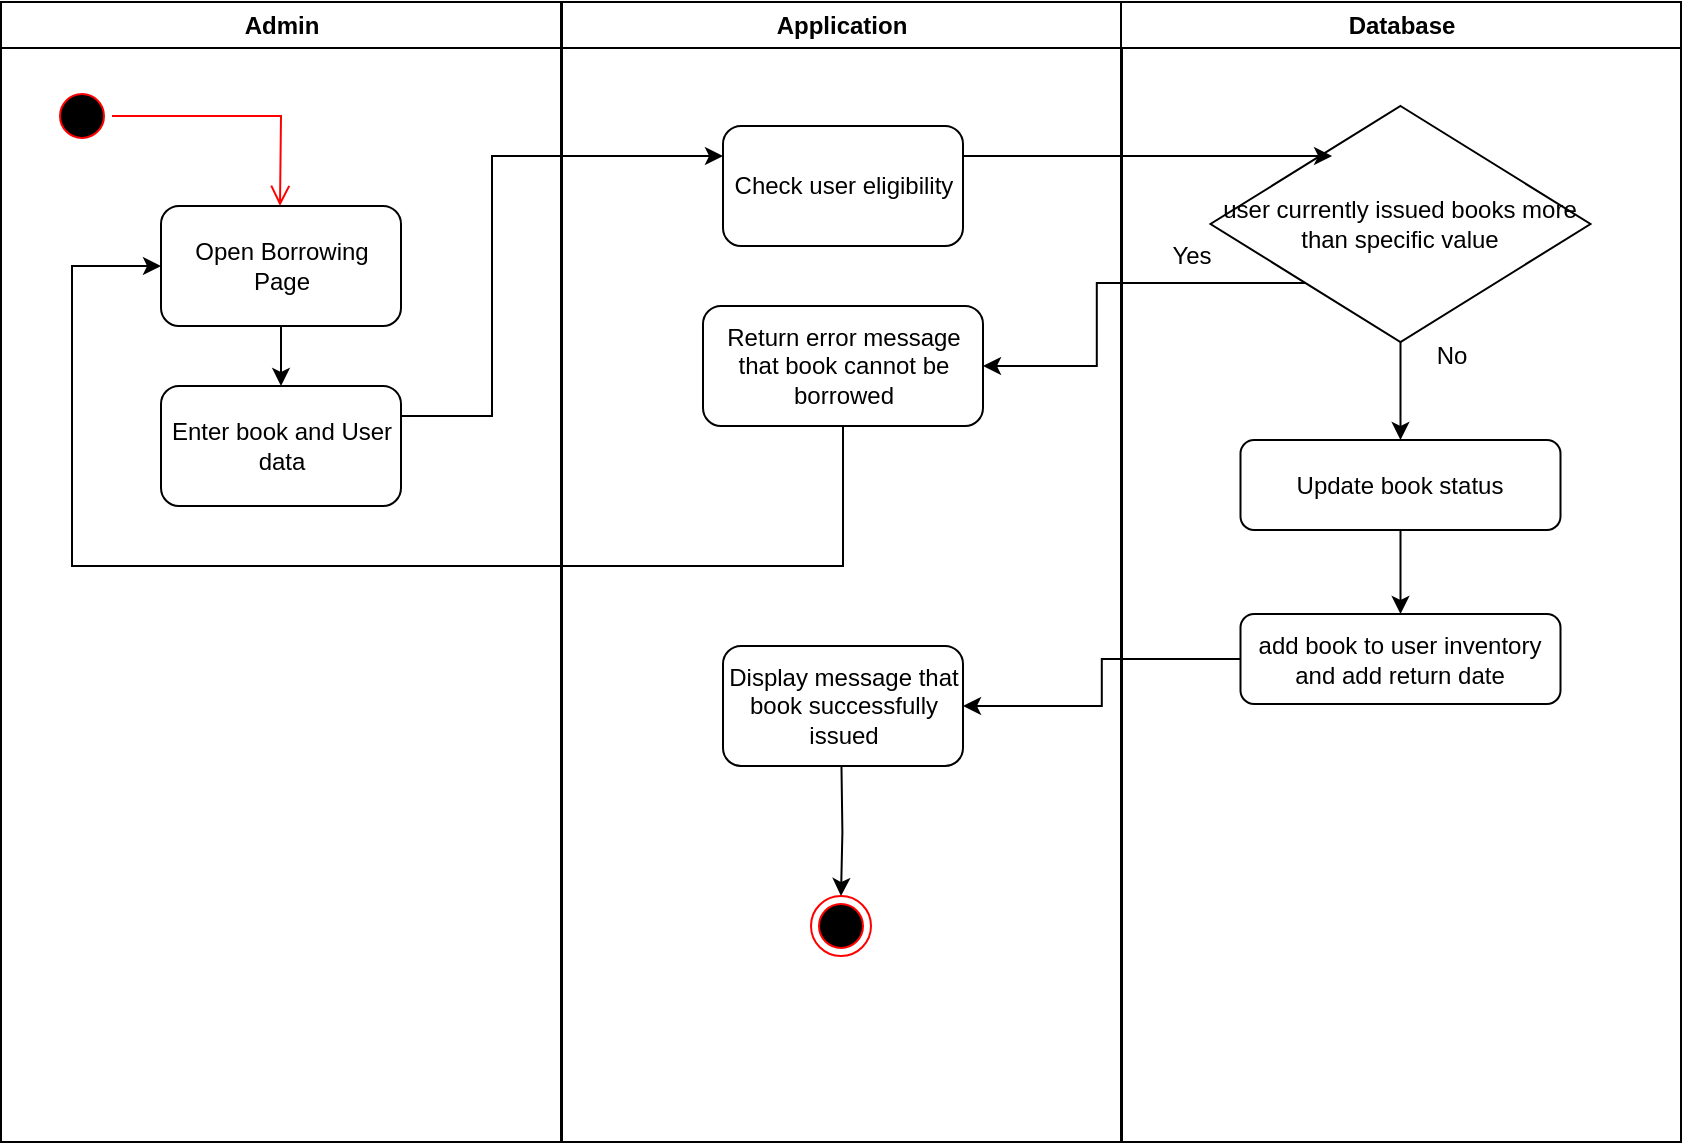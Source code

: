 <mxfile version="21.8.0" type="device">
  <diagram name="Page-1" id="e7e014a7-5840-1c2e-5031-d8a46d1fe8dd">
    <mxGraphModel dx="1518" dy="695" grid="1" gridSize="10" guides="1" tooltips="1" connect="1" arrows="1" fold="1" page="1" pageScale="1" pageWidth="1169" pageHeight="826" background="none" math="0" shadow="0">
      <root>
        <mxCell id="0" />
        <mxCell id="1" parent="0" />
        <mxCell id="2" value="Admin" style="swimlane;whiteSpace=wrap" parent="1" vertex="1">
          <mxGeometry x="164.5" y="128" width="280" height="570" as="geometry" />
        </mxCell>
        <mxCell id="YMPhgvGkUeL-KJUxrrO--41" value="" style="ellipse;html=1;shape=startState;fillColor=#000000;strokeColor=#ff0000;" parent="2" vertex="1">
          <mxGeometry x="25.5" y="42" width="30" height="30" as="geometry" />
        </mxCell>
        <mxCell id="YMPhgvGkUeL-KJUxrrO--42" value="" style="edgeStyle=orthogonalEdgeStyle;html=1;verticalAlign=bottom;endArrow=open;endSize=8;strokeColor=#ff0000;rounded=0;exitX=1;exitY=0.5;exitDx=0;exitDy=0;" parent="2" source="YMPhgvGkUeL-KJUxrrO--41" edge="1">
          <mxGeometry relative="1" as="geometry">
            <mxPoint x="139.5" y="102" as="targetPoint" />
          </mxGeometry>
        </mxCell>
        <mxCell id="YMPhgvGkUeL-KJUxrrO--43" value="Enter book and User data" style="rounded=1;whiteSpace=wrap;html=1;" parent="2" vertex="1">
          <mxGeometry x="80" y="192" width="120" height="60" as="geometry" />
        </mxCell>
        <mxCell id="YMPhgvGkUeL-KJUxrrO--58" style="edgeStyle=orthogonalEdgeStyle;rounded=0;orthogonalLoop=1;jettySize=auto;html=1;entryX=0.5;entryY=0;entryDx=0;entryDy=0;" parent="2" source="YMPhgvGkUeL-KJUxrrO--57" target="YMPhgvGkUeL-KJUxrrO--43" edge="1">
          <mxGeometry relative="1" as="geometry" />
        </mxCell>
        <mxCell id="YMPhgvGkUeL-KJUxrrO--57" value="Open Borrowing Page" style="rounded=1;whiteSpace=wrap;html=1;" parent="2" vertex="1">
          <mxGeometry x="80" y="102" width="120" height="60" as="geometry" />
        </mxCell>
        <mxCell id="3" value="Application" style="swimlane;whiteSpace=wrap" parent="1" vertex="1">
          <mxGeometry x="445" y="128" width="280" height="570" as="geometry" />
        </mxCell>
        <mxCell id="YMPhgvGkUeL-KJUxrrO--50" value="Return error message that book cannot be borrowed" style="rounded=1;whiteSpace=wrap;html=1;" parent="3" vertex="1">
          <mxGeometry x="70.5" y="152" width="140" height="60" as="geometry" />
        </mxCell>
        <mxCell id="cvb5YbecbGg6NYDREOQl-4" value="Check user eligibility" style="rounded=1;whiteSpace=wrap;html=1;" vertex="1" parent="3">
          <mxGeometry x="80.5" y="62" width="120" height="60" as="geometry" />
        </mxCell>
        <mxCell id="cvb5YbecbGg6NYDREOQl-9" value="Display message that book successfully issued" style="rounded=1;whiteSpace=wrap;html=1;" vertex="1" parent="3">
          <mxGeometry x="80.5" y="322" width="120" height="60" as="geometry" />
        </mxCell>
        <mxCell id="YMPhgvGkUeL-KJUxrrO--53" value="" style="ellipse;html=1;shape=endState;fillColor=#000000;strokeColor=#ff0000;" parent="3" vertex="1">
          <mxGeometry x="124.5" y="447" width="30" height="30" as="geometry" />
        </mxCell>
        <mxCell id="YMPhgvGkUeL-KJUxrrO--56" style="edgeStyle=orthogonalEdgeStyle;rounded=0;orthogonalLoop=1;jettySize=auto;html=1;entryX=0.5;entryY=0;entryDx=0;entryDy=0;" parent="3" target="YMPhgvGkUeL-KJUxrrO--53" edge="1">
          <mxGeometry relative="1" as="geometry">
            <mxPoint x="139.733" y="382" as="sourcePoint" />
          </mxGeometry>
        </mxCell>
        <mxCell id="4" value="Database" style="swimlane;whiteSpace=wrap" parent="1" vertex="1">
          <mxGeometry x="724.5" y="128" width="280" height="570" as="geometry" />
        </mxCell>
        <mxCell id="YMPhgvGkUeL-KJUxrrO--52" style="edgeStyle=orthogonalEdgeStyle;rounded=0;orthogonalLoop=1;jettySize=auto;html=1;entryX=0.5;entryY=0;entryDx=0;entryDy=0;" parent="4" source="YMPhgvGkUeL-KJUxrrO--49" target="YMPhgvGkUeL-KJUxrrO--51" edge="1">
          <mxGeometry relative="1" as="geometry" />
        </mxCell>
        <mxCell id="YMPhgvGkUeL-KJUxrrO--49" value="Update book status" style="rounded=1;whiteSpace=wrap;html=1;" parent="4" vertex="1">
          <mxGeometry x="59.75" y="219" width="160" height="45" as="geometry" />
        </mxCell>
        <mxCell id="YMPhgvGkUeL-KJUxrrO--51" value="add book to user inventory and add return date" style="rounded=1;whiteSpace=wrap;html=1;" parent="4" vertex="1">
          <mxGeometry x="59.75" y="306" width="160" height="45" as="geometry" />
        </mxCell>
        <mxCell id="cvb5YbecbGg6NYDREOQl-13" style="edgeStyle=orthogonalEdgeStyle;rounded=0;orthogonalLoop=1;jettySize=auto;html=1;entryX=0.5;entryY=0;entryDx=0;entryDy=0;" edge="1" parent="4" source="cvb5YbecbGg6NYDREOQl-6" target="YMPhgvGkUeL-KJUxrrO--49">
          <mxGeometry relative="1" as="geometry" />
        </mxCell>
        <mxCell id="cvb5YbecbGg6NYDREOQl-6" value="user currently issued books more than specific value" style="rhombus;whiteSpace=wrap;html=1;" vertex="1" parent="4">
          <mxGeometry x="44.75" y="52" width="190" height="118" as="geometry" />
        </mxCell>
        <mxCell id="cvb5YbecbGg6NYDREOQl-15" value="Yes" style="text;html=1;strokeColor=none;fillColor=none;align=center;verticalAlign=middle;whiteSpace=wrap;rounded=0;" vertex="1" parent="4">
          <mxGeometry x="5.5" y="112" width="60" height="30" as="geometry" />
        </mxCell>
        <mxCell id="cvb5YbecbGg6NYDREOQl-16" value="No" style="text;html=1;strokeColor=none;fillColor=none;align=center;verticalAlign=middle;whiteSpace=wrap;rounded=0;" vertex="1" parent="4">
          <mxGeometry x="135.5" y="162" width="60" height="30" as="geometry" />
        </mxCell>
        <mxCell id="YMPhgvGkUeL-KJUxrrO--59" style="edgeStyle=orthogonalEdgeStyle;rounded=0;orthogonalLoop=1;jettySize=auto;html=1;entryX=0;entryY=0.5;entryDx=0;entryDy=0;" parent="1" source="YMPhgvGkUeL-KJUxrrO--50" target="YMPhgvGkUeL-KJUxrrO--57" edge="1">
          <mxGeometry relative="1" as="geometry">
            <Array as="points">
              <mxPoint x="586" y="410" />
              <mxPoint x="200" y="410" />
              <mxPoint x="200" y="260" />
            </Array>
          </mxGeometry>
        </mxCell>
        <mxCell id="cvb5YbecbGg6NYDREOQl-5" style="edgeStyle=orthogonalEdgeStyle;rounded=0;orthogonalLoop=1;jettySize=auto;html=1;exitX=1;exitY=0.25;exitDx=0;exitDy=0;entryX=0;entryY=0.25;entryDx=0;entryDy=0;" edge="1" parent="1" source="YMPhgvGkUeL-KJUxrrO--43" target="cvb5YbecbGg6NYDREOQl-4">
          <mxGeometry relative="1" as="geometry">
            <Array as="points">
              <mxPoint x="410" y="335" />
              <mxPoint x="410" y="205" />
            </Array>
          </mxGeometry>
        </mxCell>
        <mxCell id="cvb5YbecbGg6NYDREOQl-7" style="edgeStyle=orthogonalEdgeStyle;rounded=0;orthogonalLoop=1;jettySize=auto;html=1;exitX=1;exitY=0.25;exitDx=0;exitDy=0;entryX=0.32;entryY=0.212;entryDx=0;entryDy=0;entryPerimeter=0;" edge="1" parent="1" source="cvb5YbecbGg6NYDREOQl-4" target="cvb5YbecbGg6NYDREOQl-6">
          <mxGeometry relative="1" as="geometry" />
        </mxCell>
        <mxCell id="cvb5YbecbGg6NYDREOQl-12" style="edgeStyle=orthogonalEdgeStyle;rounded=0;orthogonalLoop=1;jettySize=auto;html=1;exitX=0;exitY=1;exitDx=0;exitDy=0;" edge="1" parent="1" source="cvb5YbecbGg6NYDREOQl-6" target="YMPhgvGkUeL-KJUxrrO--50">
          <mxGeometry relative="1" as="geometry" />
        </mxCell>
        <mxCell id="cvb5YbecbGg6NYDREOQl-14" style="edgeStyle=orthogonalEdgeStyle;rounded=0;orthogonalLoop=1;jettySize=auto;html=1;entryX=1;entryY=0.5;entryDx=0;entryDy=0;" edge="1" parent="1" source="YMPhgvGkUeL-KJUxrrO--51" target="cvb5YbecbGg6NYDREOQl-9">
          <mxGeometry relative="1" as="geometry" />
        </mxCell>
      </root>
    </mxGraphModel>
  </diagram>
</mxfile>
